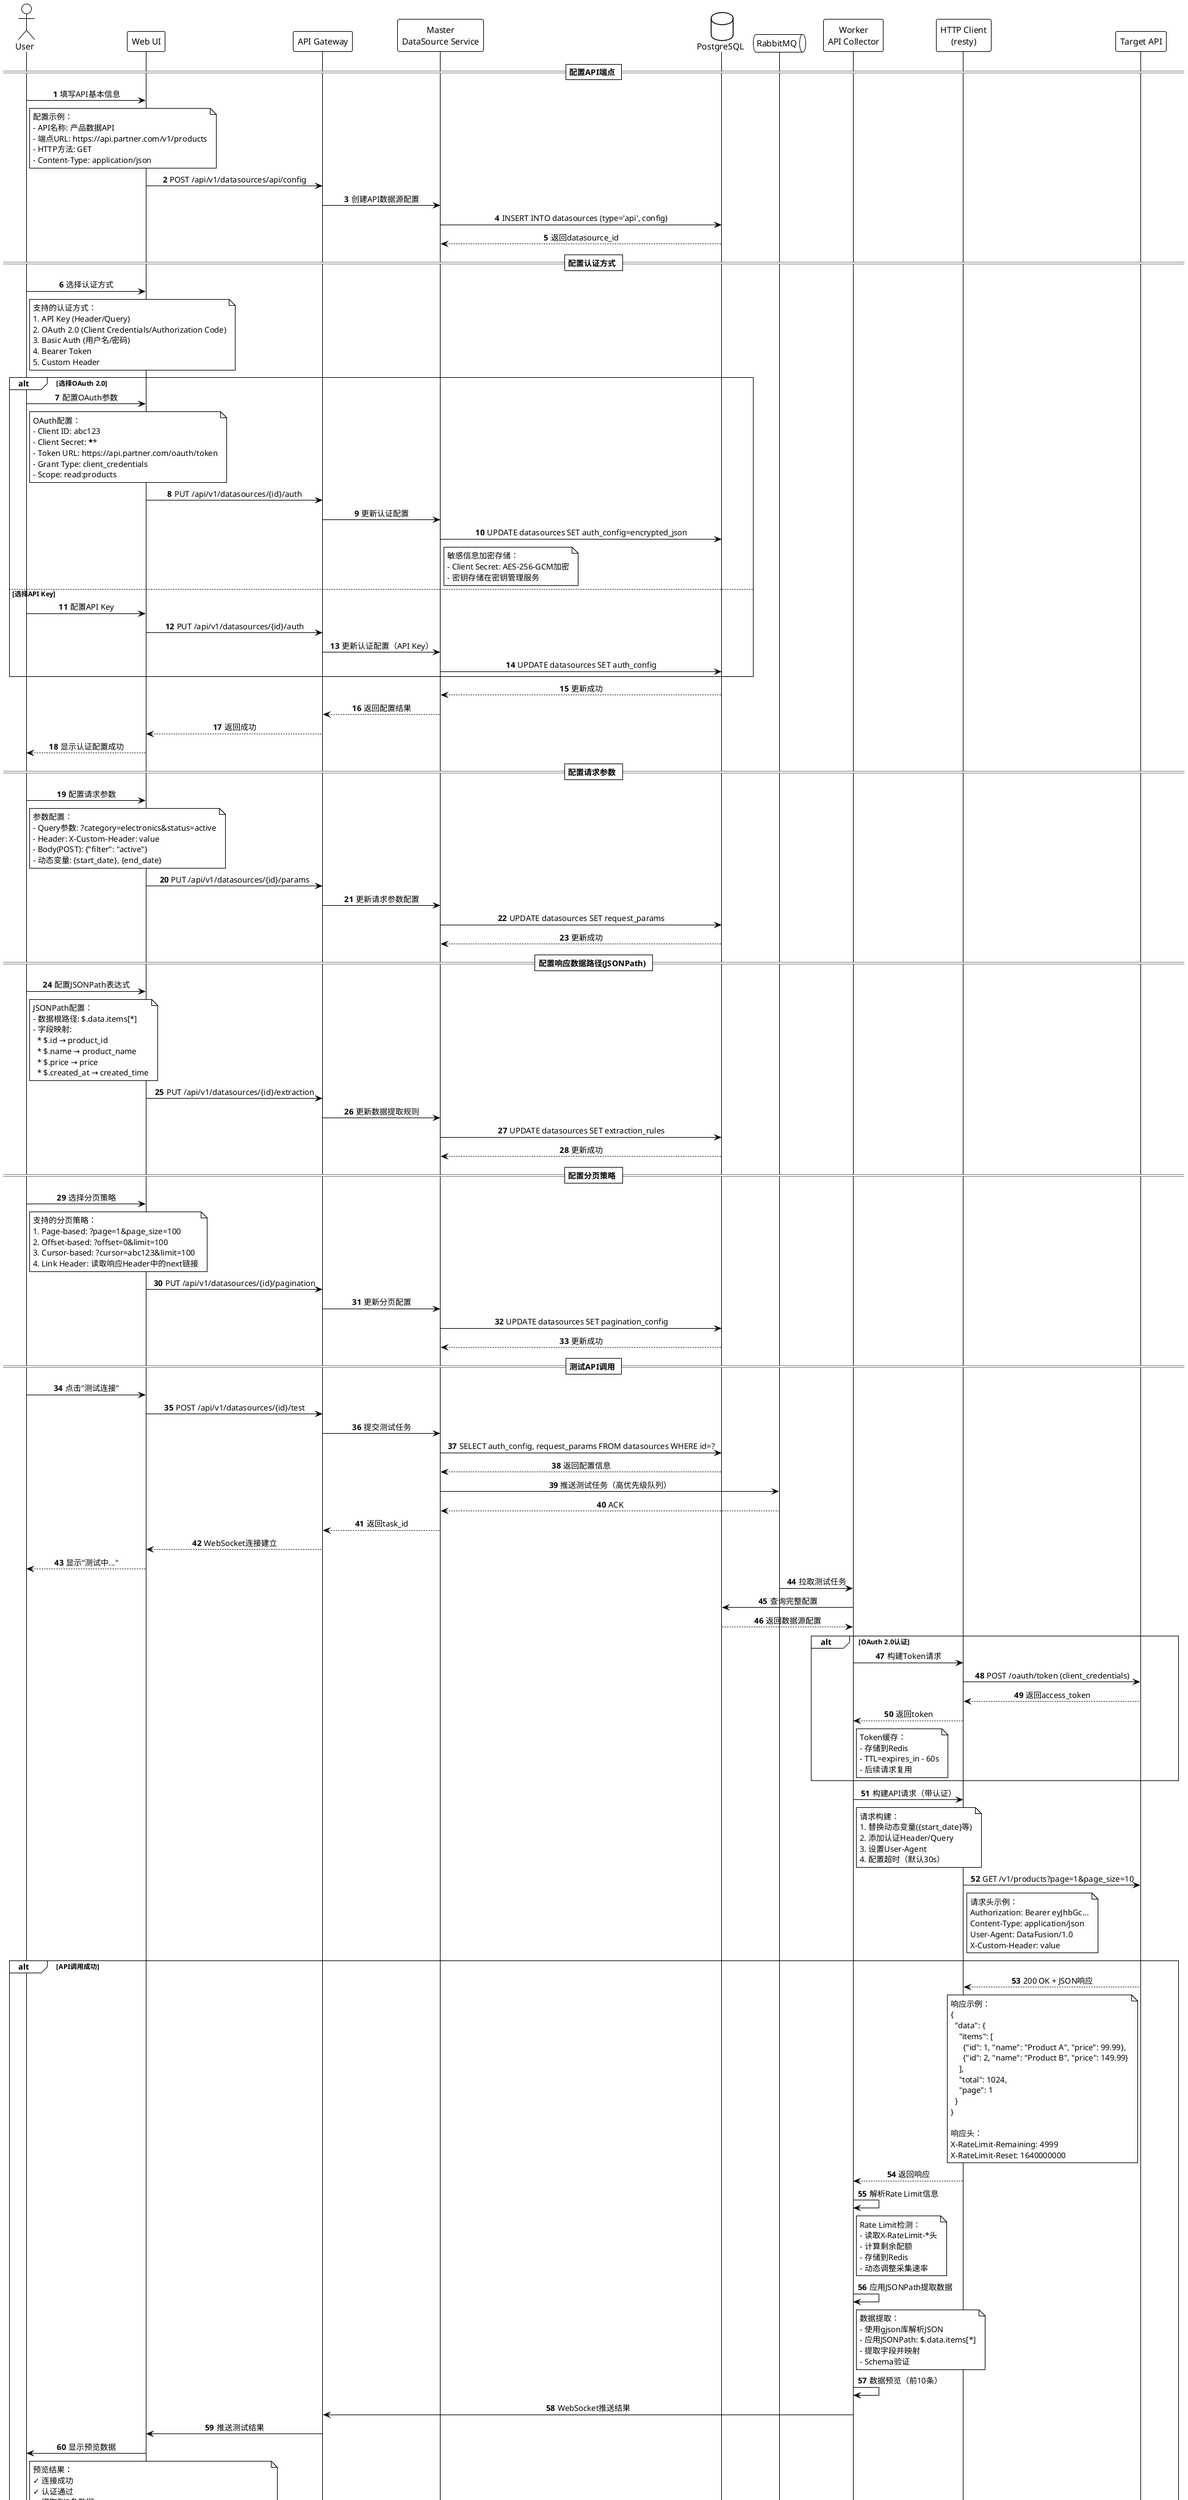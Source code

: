@startuml seq_api_collection
!theme plain
skinparam backgroundColor #FFFFFF
skinparam sequenceMessageAlign center
skinparam responseMessageBelowArrow true

actor User as user
participant "Web UI" as ui
participant "API Gateway" as gateway
participant "Master\nDataSource Service" as master
database "PostgreSQL" as db
queue "RabbitMQ" as mq
participant "Worker\nAPI Collector" as worker
participant "HTTP Client\n(resty)" as http
participant "Target API" as api

autonumber

== 配置API端点 ==

user -> ui: 填写API基本信息
note right of user
  配置示例：
  - API名称: 产品数据API
  - 端点URL: https://api.partner.com/v1/products
  - HTTP方法: GET
  - Content-Type: application/json
end note

ui -> gateway: POST /api/v1/datasources/api/config
gateway -> master: 创建API数据源配置
master -> db: INSERT INTO datasources (type='api', config)
db --> master: 返回datasource_id

== 配置认证方式 ==

user -> ui: 选择认证方式
note right of user
  支持的认证方式：
  1. API Key (Header/Query)
  2. OAuth 2.0 (Client Credentials/Authorization Code)
  3. Basic Auth (用户名/密码)
  4. Bearer Token
  5. Custom Header
end note

alt 选择OAuth 2.0
  user -> ui: 配置OAuth参数
  note right of user
    OAuth配置：
    - Client ID: abc123
    - Client Secret: ******
    - Token URL: https://api.partner.com/oauth/token
    - Grant Type: client_credentials
    - Scope: read:products
  end note
  ui -> gateway: PUT /api/v1/datasources/{id}/auth
  gateway -> master: 更新认证配置
  master -> db: UPDATE datasources SET auth_config=encrypted_json
  note right of master
    敏感信息加密存储：
    - Client Secret: AES-256-GCM加密
    - 密钥存储在密钥管理服务
  end note
else 选择API Key
  user -> ui: 配置API Key
  ui -> gateway: PUT /api/v1/datasources/{id}/auth
  gateway -> master: 更新认证配置（API Key）
  master -> db: UPDATE datasources SET auth_config
end

db --> master: 更新成功
master --> gateway: 返回配置结果
gateway --> ui: 返回成功
ui --> user: 显示认证配置成功

== 配置请求参数 ==

user -> ui: 配置请求参数
note right of user
  参数配置：
  - Query参数: ?category=electronics&status=active
  - Header: X-Custom-Header: value
  - Body(POST): {"filter": "active"}
  - 动态变量: {start_date}, {end_date}
end note

ui -> gateway: PUT /api/v1/datasources/{id}/params
gateway -> master: 更新请求参数配置
master -> db: UPDATE datasources SET request_params
db --> master: 更新成功

== 配置响应数据路径(JSONPath) ==

user -> ui: 配置JSONPath表达式
note right of user
  JSONPath配置：
  - 数据根路径: $.data.items[*]
  - 字段映射:
    * $.id → product_id
    * $.name → product_name
    * $.price → price
    * $.created_at → created_time
end note

ui -> gateway: PUT /api/v1/datasources/{id}/extraction
gateway -> master: 更新数据提取规则
master -> db: UPDATE datasources SET extraction_rules
db --> master: 更新成功

== 配置分页策略 ==

user -> ui: 选择分页策略
note right of user
  支持的分页策略：
  1. Page-based: ?page=1&page_size=100
  2. Offset-based: ?offset=0&limit=100
  3. Cursor-based: ?cursor=abc123&limit=100
  4. Link Header: 读取响应Header中的next链接
end note

ui -> gateway: PUT /api/v1/datasources/{id}/pagination
gateway -> master: 更新分页配置
master -> db: UPDATE datasources SET pagination_config
db --> master: 更新成功

== 测试API调用 ==

user -> ui: 点击"测试连接"
ui -> gateway: POST /api/v1/datasources/{id}/test
gateway -> master: 提交测试任务
master -> db: SELECT auth_config, request_params FROM datasources WHERE id=?
db --> master: 返回配置信息
master -> mq: 推送测试任务（高优先级队列）
mq --> master: ACK

master --> gateway: 返回task_id
gateway --> ui: WebSocket连接建立
ui --> user: 显示"测试中..."

mq -> worker: 拉取测试任务
worker -> db: 查询完整配置
db --> worker: 返回数据源配置

alt OAuth 2.0认证
  worker -> http: 构建Token请求
  http -> api: POST /oauth/token (client_credentials)
  api --> http: 返回access_token
  http --> worker: 返回token
  note right of worker
    Token缓存：
    - 存储到Redis
    - TTL=expires_in - 60s
    - 后续请求复用
  end note
end

worker -> http: 构建API请求（带认证）
note right of worker
  请求构建：
  1. 替换动态变量({start_date}等)
  2. 添加认证Header/Query
  3. 设置User-Agent
  4. 配置超时（默认30s）
end note

http -> api: GET /v1/products?page=1&page_size=10
note right of http
  请求头示例：
  Authorization: Bearer eyJhbGc...
  Content-Type: application/json
  User-Agent: DataFusion/1.0
  X-Custom-Header: value
end note

alt API调用成功
  api --> http: 200 OK + JSON响应
  note left of api
    响应示例：
    {
      "data": {
        "items": [
          {"id": 1, "name": "Product A", "price": 99.99},
          {"id": 2, "name": "Product B", "price": 149.99}
        ],
        "total": 1024,
        "page": 1
      }
    }

    响应头：
    X-RateLimit-Remaining: 4999
    X-RateLimit-Reset: 1640000000
  end note

  http --> worker: 返回响应

  worker -> worker: 解析Rate Limit信息
  note right of worker
    Rate Limit检测：
    - 读取X-RateLimit-*头
    - 计算剩余配额
    - 存储到Redis
    - 动态调整采集速率
  end note

  worker -> worker: 应用JSONPath提取数据
  note right of worker
    数据提取：
    - 使用gjson库解析JSON
    - 应用JSONPath: $.data.items[*]
    - 提取字段并映射
    - Schema验证
  end note

  worker -> worker: 数据预览（前10条）
  worker -> gateway: WebSocket推送结果
  gateway -> ui: 推送测试结果
  ui -> user: 显示预览数据
  note right of user
    预览结果：
    ✓ 连接成功
    ✓ 认证通过
    ✓ 提取到2条数据
    ✓ Schema: {id, name, price}
    ✓ Rate Limit: 4999/5000

    数据示例：
    [
      {"product_id": 1, "product_name": "Product A", "price": 99.99},
      {"product_id": 2, "product_name": "Product B", "price": 149.99}
    ]
  end note

else API调用失败
  api --> http: 4xx/5xx错误
  note left of api
    常见错误：
    - 401 Unauthorized: 认证失败
    - 403 Forbidden: 权限不足
    - 429 Too Many Requests: 超速率限制
    - 500 Internal Server Error: 服务器错误
  end note

  http --> worker: 返回错误
  worker -> worker: 错误分类与记录
  worker -> gateway: WebSocket推送错误
  gateway -> ui: 推送错误信息
  ui -> user: 显示错误详情
  note right of user
    错误提示：
    ✗ 测试失败
    错误类型: 401 Unauthorized
    建议: 请检查Client ID和Secret是否正确
  end note
end

== 保存配置 ==

user -> ui: 确认配置无误，点击"保存"
ui -> gateway: PUT /api/v1/datasources/{id}/finalize
gateway -> master: 标记数据源为已激活
master -> db: UPDATE datasources SET status='active', updated_at=NOW()
db --> master: 更新成功
master --> gateway: 返回成功
gateway --> ui: 返回成功
ui --> user: 显示"API数据源配置完成"

@enduml
